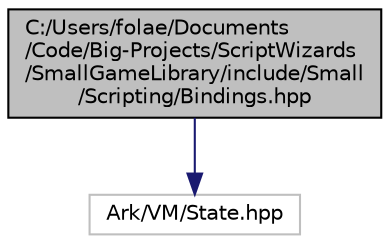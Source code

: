 digraph "C:/Users/folae/Documents/Code/Big-Projects/ScriptWizards/SmallGameLibrary/include/Small/Scripting/Bindings.hpp"
{
 // INTERACTIVE_SVG=YES
 // LATEX_PDF_SIZE
  edge [fontname="Helvetica",fontsize="10",labelfontname="Helvetica",labelfontsize="10"];
  node [fontname="Helvetica",fontsize="10",shape=record];
  Node1 [label="C:/Users/folae/Documents\l/Code/Big-Projects/ScriptWizards\l/SmallGameLibrary/include/Small\l/Scripting/Bindings.hpp",height=0.2,width=0.4,color="black", fillcolor="grey75", style="filled", fontcolor="black",tooltip="Binding the small game library in ArkScript."];
  Node1 -> Node2 [color="midnightblue",fontsize="10",style="solid",fontname="Helvetica"];
  Node2 [label="Ark/VM/State.hpp",height=0.2,width=0.4,color="grey75", fillcolor="white", style="filled",tooltip=" "];
}
